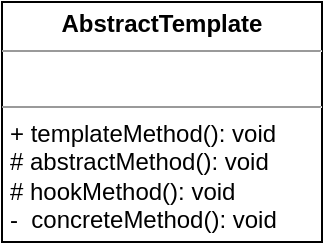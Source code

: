 <mxfile version="16.1.2" type="github">
  <diagram id="I3R7dJggf3Jh2mfaSpyP" name="Page-1">
    <mxGraphModel dx="526" dy="368" grid="1" gridSize="10" guides="1" tooltips="1" connect="1" arrows="1" fold="1" page="1" pageScale="1" pageWidth="827" pageHeight="1169" math="0" shadow="0">
      <root>
        <mxCell id="0" />
        <mxCell id="1" parent="0" />
        <mxCell id="1P9WEgsNkwowsoofsOwp-1" value="&lt;p style=&quot;margin: 0px ; margin-top: 4px ; text-align: center&quot;&gt;&lt;b&gt;AbstractTemplate&lt;/b&gt;&lt;/p&gt;&lt;hr size=&quot;1&quot;&gt;&lt;p style=&quot;margin: 0px ; margin-left: 4px&quot;&gt;&lt;br&gt;&lt;/p&gt;&lt;hr size=&quot;1&quot;&gt;&lt;p style=&quot;margin: 0px ; margin-left: 4px&quot;&gt;+ templateMethod(): void&lt;/p&gt;&lt;p style=&quot;margin: 0px ; margin-left: 4px&quot;&gt;# abstractMethod(): void&lt;/p&gt;&lt;p style=&quot;margin: 0px ; margin-left: 4px&quot;&gt;# hookMethod(): void&lt;/p&gt;&lt;p style=&quot;margin: 0px ; margin-left: 4px&quot;&gt;-&amp;nbsp; concreteMethod(): void&lt;/p&gt;" style="verticalAlign=top;align=left;overflow=fill;fontSize=12;fontFamily=Helvetica;html=1;" parent="1" vertex="1">
          <mxGeometry x="300" y="140" width="160" height="120" as="geometry" />
        </mxCell>
      </root>
    </mxGraphModel>
  </diagram>
</mxfile>
